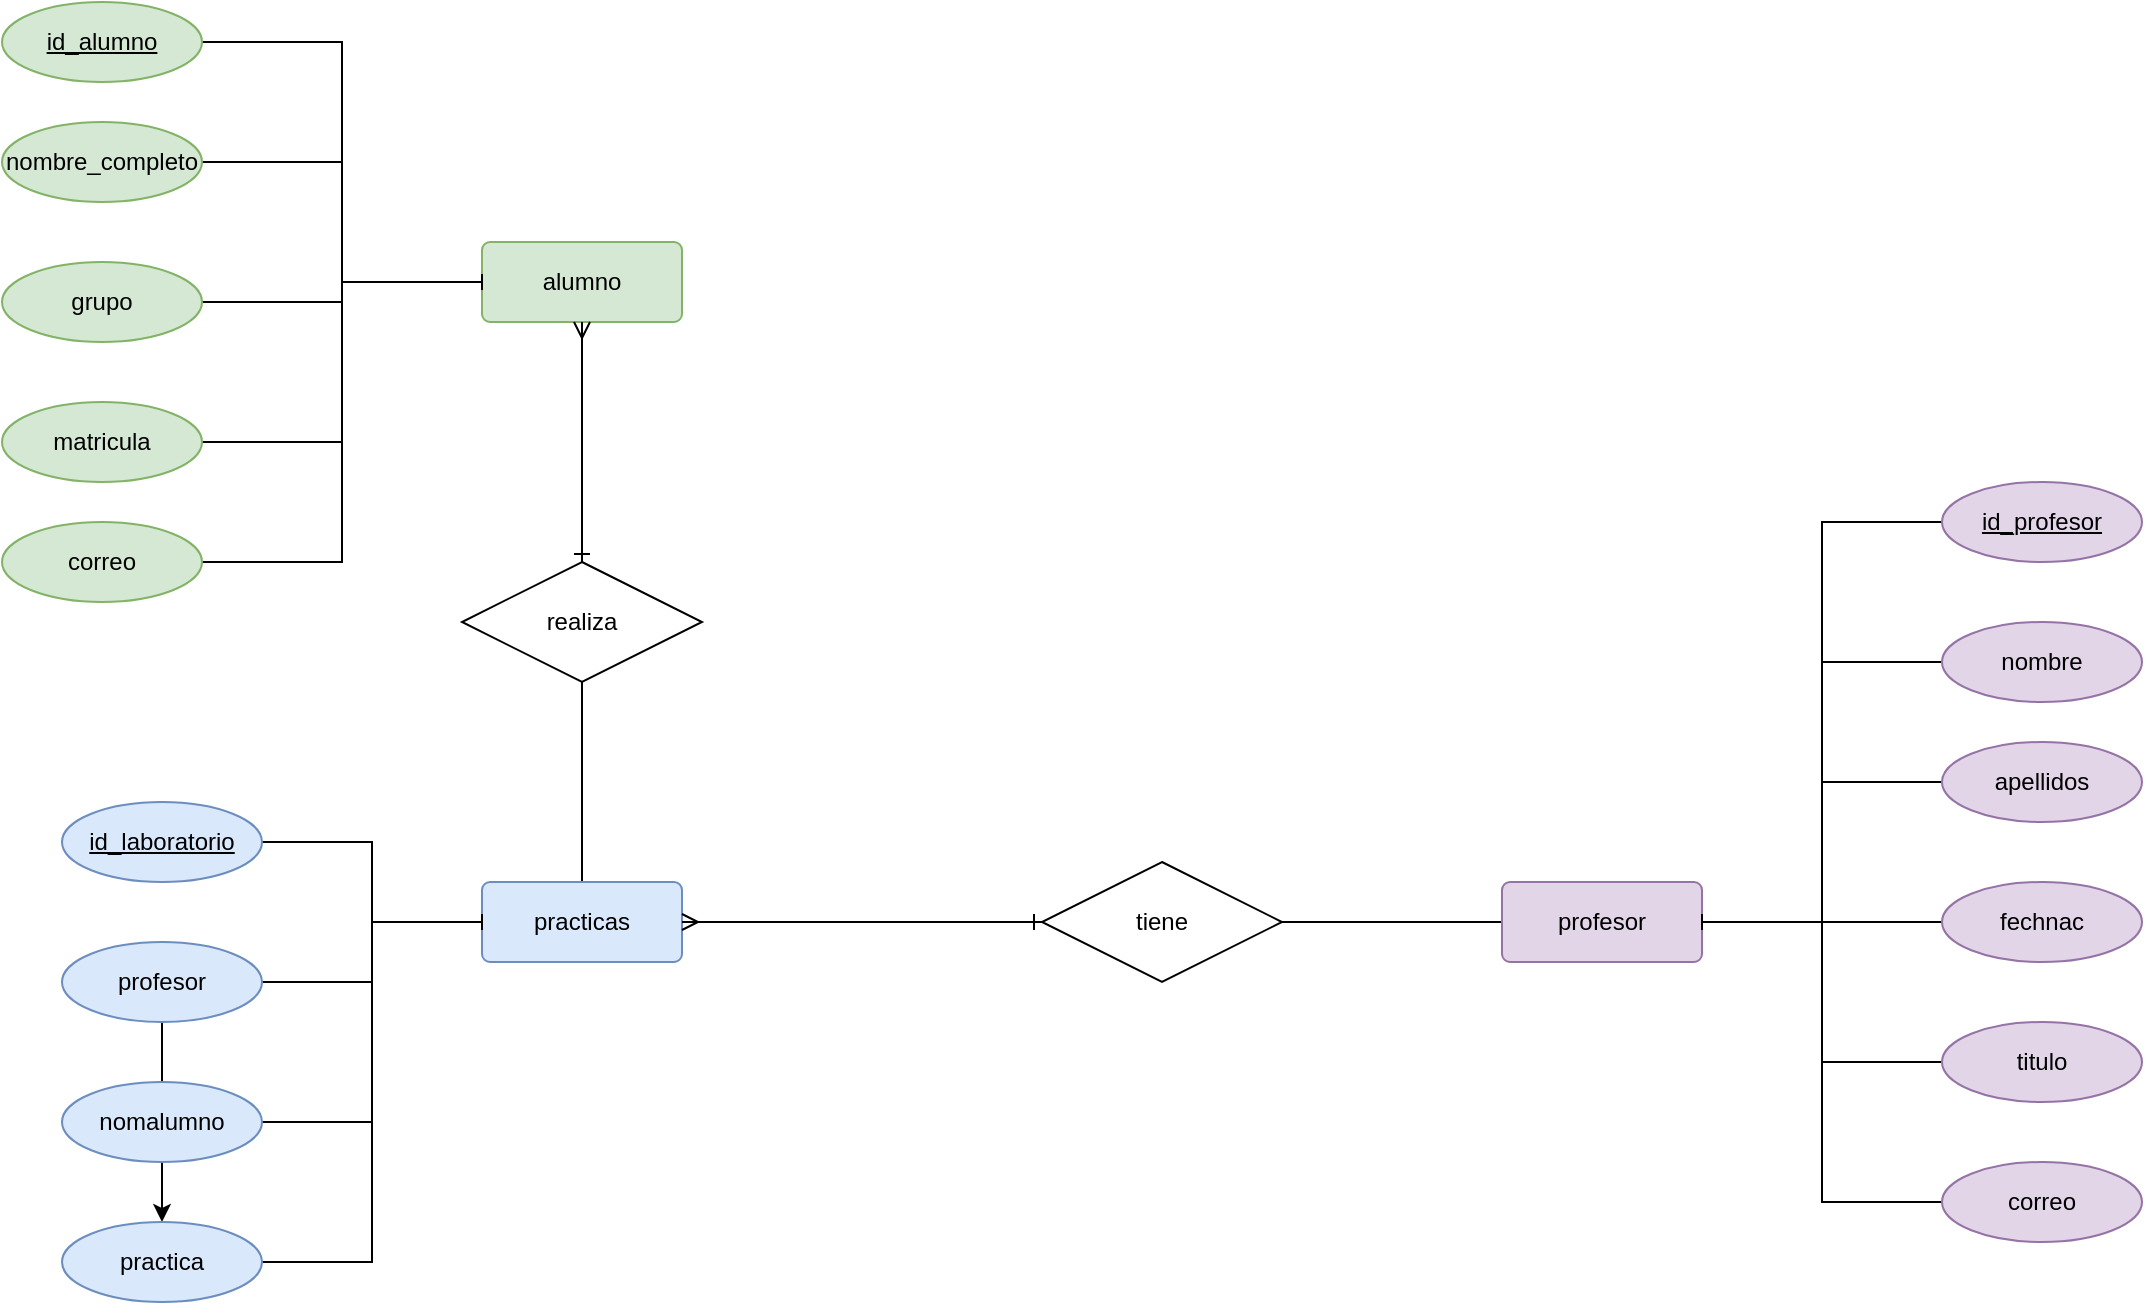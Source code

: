 <mxfile version="24.0.2" type="github" pages="5">
  <diagram id="R2lEEEUBdFMjLlhIrx00" name="m er escuela ">
    <mxGraphModel dx="880" dy="426" grid="1" gridSize="10" guides="1" tooltips="1" connect="1" arrows="1" fold="1" page="1" pageScale="1" pageWidth="850" pageHeight="1100" math="0" shadow="0" extFonts="Permanent Marker^https://fonts.googleapis.com/css?family=Permanent+Marker">
      <root>
        <mxCell id="0" />
        <mxCell id="1" parent="0" />
        <mxCell id="QGqmHzYcdSEPTjJ64K0t-23" style="edgeStyle=orthogonalEdgeStyle;rounded=0;orthogonalLoop=1;jettySize=auto;html=1;exitX=0.5;exitY=1;exitDx=0;exitDy=0;entryX=0.5;entryY=0;entryDx=0;entryDy=0;endArrow=ERone;endFill=0;" edge="1" parent="1" source="QGqmHzYcdSEPTjJ64K0t-1" target="QGqmHzYcdSEPTjJ64K0t-13">
          <mxGeometry relative="1" as="geometry" />
        </mxCell>
        <mxCell id="QGqmHzYcdSEPTjJ64K0t-1" value="alumno" style="rounded=1;arcSize=10;whiteSpace=wrap;html=1;align=center;fillColor=#d5e8d4;strokeColor=#82b366;" vertex="1" parent="1">
          <mxGeometry x="270" y="240" width="100" height="40" as="geometry" />
        </mxCell>
        <mxCell id="QGqmHzYcdSEPTjJ64K0t-16" style="edgeStyle=orthogonalEdgeStyle;rounded=0;orthogonalLoop=1;jettySize=auto;html=1;exitX=1;exitY=0.5;exitDx=0;exitDy=0;entryX=0;entryY=0.5;entryDx=0;entryDy=0;endArrow=baseDash;endFill=0;" edge="1" parent="1" source="QGqmHzYcdSEPTjJ64K0t-2" target="QGqmHzYcdSEPTjJ64K0t-1">
          <mxGeometry relative="1" as="geometry" />
        </mxCell>
        <mxCell id="QGqmHzYcdSEPTjJ64K0t-2" value="id_alumno" style="ellipse;whiteSpace=wrap;html=1;align=center;fontStyle=4;fillColor=#d5e8d4;strokeColor=#82b366;" vertex="1" parent="1">
          <mxGeometry x="30" y="120" width="100" height="40" as="geometry" />
        </mxCell>
        <mxCell id="QGqmHzYcdSEPTjJ64K0t-20" style="edgeStyle=orthogonalEdgeStyle;rounded=0;orthogonalLoop=1;jettySize=auto;html=1;exitX=1;exitY=0.5;exitDx=0;exitDy=0;entryX=0;entryY=0.5;entryDx=0;entryDy=0;endArrow=baseDash;endFill=0;" edge="1" parent="1" source="QGqmHzYcdSEPTjJ64K0t-3" target="QGqmHzYcdSEPTjJ64K0t-1">
          <mxGeometry relative="1" as="geometry" />
        </mxCell>
        <mxCell id="QGqmHzYcdSEPTjJ64K0t-3" value="correo" style="ellipse;whiteSpace=wrap;html=1;align=center;fillColor=#d5e8d4;strokeColor=#82b366;" vertex="1" parent="1">
          <mxGeometry x="30" y="380" width="100" height="40" as="geometry" />
        </mxCell>
        <mxCell id="QGqmHzYcdSEPTjJ64K0t-17" style="edgeStyle=orthogonalEdgeStyle;rounded=0;orthogonalLoop=1;jettySize=auto;html=1;exitX=1;exitY=0.5;exitDx=0;exitDy=0;entryX=0;entryY=0.5;entryDx=0;entryDy=0;endArrow=baseDash;endFill=0;" edge="1" parent="1" source="QGqmHzYcdSEPTjJ64K0t-4" target="QGqmHzYcdSEPTjJ64K0t-1">
          <mxGeometry relative="1" as="geometry" />
        </mxCell>
        <mxCell id="QGqmHzYcdSEPTjJ64K0t-4" value="nombre_completo" style="ellipse;whiteSpace=wrap;html=1;align=center;fillColor=#d5e8d4;strokeColor=#82b366;" vertex="1" parent="1">
          <mxGeometry x="30" y="180" width="100" height="40" as="geometry" />
        </mxCell>
        <mxCell id="QGqmHzYcdSEPTjJ64K0t-18" style="edgeStyle=orthogonalEdgeStyle;rounded=0;orthogonalLoop=1;jettySize=auto;html=1;exitX=1;exitY=0.5;exitDx=0;exitDy=0;entryX=0;entryY=0.5;entryDx=0;entryDy=0;endArrow=baseDash;endFill=0;" edge="1" parent="1" source="QGqmHzYcdSEPTjJ64K0t-5" target="QGqmHzYcdSEPTjJ64K0t-1">
          <mxGeometry relative="1" as="geometry" />
        </mxCell>
        <mxCell id="QGqmHzYcdSEPTjJ64K0t-5" value="grupo" style="ellipse;whiteSpace=wrap;html=1;align=center;fillColor=#d5e8d4;strokeColor=#82b366;" vertex="1" parent="1">
          <mxGeometry x="30" y="250" width="100" height="40" as="geometry" />
        </mxCell>
        <mxCell id="QGqmHzYcdSEPTjJ64K0t-19" style="edgeStyle=orthogonalEdgeStyle;rounded=0;orthogonalLoop=1;jettySize=auto;html=1;exitX=1;exitY=0.5;exitDx=0;exitDy=0;entryX=0;entryY=0.5;entryDx=0;entryDy=0;endArrow=baseDash;endFill=0;" edge="1" parent="1" source="QGqmHzYcdSEPTjJ64K0t-6" target="QGqmHzYcdSEPTjJ64K0t-1">
          <mxGeometry relative="1" as="geometry" />
        </mxCell>
        <mxCell id="QGqmHzYcdSEPTjJ64K0t-6" value="matricula" style="ellipse;whiteSpace=wrap;html=1;align=center;fillColor=#d5e8d4;strokeColor=#82b366;" vertex="1" parent="1">
          <mxGeometry x="30" y="320" width="100" height="40" as="geometry" />
        </mxCell>
        <mxCell id="QGqmHzYcdSEPTjJ64K0t-22" style="edgeStyle=orthogonalEdgeStyle;rounded=0;orthogonalLoop=1;jettySize=auto;html=1;exitX=0.5;exitY=0;exitDx=0;exitDy=0;entryX=0.5;entryY=1;entryDx=0;entryDy=0;endArrow=ERmany;endFill=0;" edge="1" parent="1" source="QGqmHzYcdSEPTjJ64K0t-13" target="QGqmHzYcdSEPTjJ64K0t-1">
          <mxGeometry relative="1" as="geometry" />
        </mxCell>
        <mxCell id="QGqmHzYcdSEPTjJ64K0t-26" style="edgeStyle=orthogonalEdgeStyle;rounded=0;orthogonalLoop=1;jettySize=auto;html=1;exitX=0.5;exitY=1;exitDx=0;exitDy=0;entryX=0.5;entryY=0;entryDx=0;entryDy=0;endArrow=baseDash;endFill=0;" edge="1" parent="1" source="QGqmHzYcdSEPTjJ64K0t-13" target="QGqmHzYcdSEPTjJ64K0t-25">
          <mxGeometry relative="1" as="geometry" />
        </mxCell>
        <mxCell id="QGqmHzYcdSEPTjJ64K0t-13" value="realiza" style="shape=rhombus;perimeter=rhombusPerimeter;whiteSpace=wrap;html=1;align=center;" vertex="1" parent="1">
          <mxGeometry x="260" y="400" width="120" height="60" as="geometry" />
        </mxCell>
        <mxCell id="QGqmHzYcdSEPTjJ64K0t-40" style="edgeStyle=orthogonalEdgeStyle;rounded=0;orthogonalLoop=1;jettySize=auto;html=1;exitX=1;exitY=0.5;exitDx=0;exitDy=0;entryX=0;entryY=0.5;entryDx=0;entryDy=0;endArrow=ERone;endFill=0;" edge="1" parent="1" source="QGqmHzYcdSEPTjJ64K0t-25" target="QGqmHzYcdSEPTjJ64K0t-36">
          <mxGeometry relative="1" as="geometry" />
        </mxCell>
        <mxCell id="QGqmHzYcdSEPTjJ64K0t-25" value="practicas" style="rounded=1;arcSize=10;whiteSpace=wrap;html=1;align=center;fillColor=#dae8fc;strokeColor=#6c8ebf;" vertex="1" parent="1">
          <mxGeometry x="270" y="560" width="100" height="40" as="geometry" />
        </mxCell>
        <mxCell id="QGqmHzYcdSEPTjJ64K0t-32" style="edgeStyle=orthogonalEdgeStyle;rounded=0;orthogonalLoop=1;jettySize=auto;html=1;exitX=1;exitY=0.5;exitDx=0;exitDy=0;entryX=0;entryY=0.5;entryDx=0;entryDy=0;endArrow=baseDash;endFill=0;" edge="1" parent="1" source="QGqmHzYcdSEPTjJ64K0t-27" target="QGqmHzYcdSEPTjJ64K0t-25">
          <mxGeometry relative="1" as="geometry" />
        </mxCell>
        <mxCell id="QGqmHzYcdSEPTjJ64K0t-27" value="id_laboratorio" style="ellipse;whiteSpace=wrap;html=1;align=center;fontStyle=4;fillColor=#dae8fc;strokeColor=#6c8ebf;" vertex="1" parent="1">
          <mxGeometry x="60" y="520" width="100" height="40" as="geometry" />
        </mxCell>
        <mxCell id="QGqmHzYcdSEPTjJ64K0t-33" style="edgeStyle=orthogonalEdgeStyle;rounded=0;orthogonalLoop=1;jettySize=auto;html=1;exitX=1;exitY=0.5;exitDx=0;exitDy=0;entryX=0;entryY=0.5;entryDx=0;entryDy=0;endArrow=baseDash;endFill=0;" edge="1" parent="1" source="QGqmHzYcdSEPTjJ64K0t-28" target="QGqmHzYcdSEPTjJ64K0t-25">
          <mxGeometry relative="1" as="geometry" />
        </mxCell>
        <mxCell id="jQDCcYUZastG5gLN5tcl-1" value="" style="edgeStyle=orthogonalEdgeStyle;rounded=0;orthogonalLoop=1;jettySize=auto;html=1;" edge="1" parent="1" source="QGqmHzYcdSEPTjJ64K0t-28" target="QGqmHzYcdSEPTjJ64K0t-31">
          <mxGeometry relative="1" as="geometry" />
        </mxCell>
        <mxCell id="QGqmHzYcdSEPTjJ64K0t-28" value="profesor" style="ellipse;whiteSpace=wrap;html=1;align=center;fillColor=#dae8fc;strokeColor=#6c8ebf;" vertex="1" parent="1">
          <mxGeometry x="60" y="590" width="100" height="40" as="geometry" />
        </mxCell>
        <mxCell id="QGqmHzYcdSEPTjJ64K0t-34" style="edgeStyle=orthogonalEdgeStyle;rounded=0;orthogonalLoop=1;jettySize=auto;html=1;exitX=1;exitY=0.5;exitDx=0;exitDy=0;entryX=0;entryY=0.5;entryDx=0;entryDy=0;endArrow=baseDash;endFill=0;" edge="1" parent="1" source="QGqmHzYcdSEPTjJ64K0t-29" target="QGqmHzYcdSEPTjJ64K0t-25">
          <mxGeometry relative="1" as="geometry" />
        </mxCell>
        <mxCell id="QGqmHzYcdSEPTjJ64K0t-29" value="nomalumno" style="ellipse;whiteSpace=wrap;html=1;align=center;fillColor=#dae8fc;strokeColor=#6c8ebf;" vertex="1" parent="1">
          <mxGeometry x="60" y="660" width="100" height="40" as="geometry" />
        </mxCell>
        <mxCell id="QGqmHzYcdSEPTjJ64K0t-35" style="edgeStyle=orthogonalEdgeStyle;rounded=0;orthogonalLoop=1;jettySize=auto;html=1;exitX=1;exitY=0.5;exitDx=0;exitDy=0;entryX=0;entryY=0.5;entryDx=0;entryDy=0;endArrow=baseDash;endFill=0;" edge="1" parent="1" source="QGqmHzYcdSEPTjJ64K0t-31" target="QGqmHzYcdSEPTjJ64K0t-25">
          <mxGeometry relative="1" as="geometry" />
        </mxCell>
        <mxCell id="QGqmHzYcdSEPTjJ64K0t-31" value="practica" style="ellipse;whiteSpace=wrap;html=1;align=center;fillColor=#dae8fc;strokeColor=#6c8ebf;" vertex="1" parent="1">
          <mxGeometry x="60" y="730" width="100" height="40" as="geometry" />
        </mxCell>
        <mxCell id="QGqmHzYcdSEPTjJ64K0t-39" style="edgeStyle=orthogonalEdgeStyle;rounded=0;orthogonalLoop=1;jettySize=auto;html=1;exitX=0;exitY=0.5;exitDx=0;exitDy=0;entryX=1;entryY=0.5;entryDx=0;entryDy=0;endArrow=ERmany;endFill=0;" edge="1" parent="1" source="QGqmHzYcdSEPTjJ64K0t-36" target="QGqmHzYcdSEPTjJ64K0t-25">
          <mxGeometry relative="1" as="geometry" />
        </mxCell>
        <mxCell id="QGqmHzYcdSEPTjJ64K0t-42" style="edgeStyle=orthogonalEdgeStyle;rounded=0;orthogonalLoop=1;jettySize=auto;html=1;exitX=1;exitY=0.5;exitDx=0;exitDy=0;entryX=0;entryY=0.5;entryDx=0;entryDy=0;endArrow=baseDash;endFill=0;" edge="1" parent="1" source="QGqmHzYcdSEPTjJ64K0t-36" target="QGqmHzYcdSEPTjJ64K0t-41">
          <mxGeometry relative="1" as="geometry" />
        </mxCell>
        <mxCell id="QGqmHzYcdSEPTjJ64K0t-36" value="tiene" style="shape=rhombus;perimeter=rhombusPerimeter;whiteSpace=wrap;html=1;align=center;" vertex="1" parent="1">
          <mxGeometry x="550" y="550" width="120" height="60" as="geometry" />
        </mxCell>
        <mxCell id="QGqmHzYcdSEPTjJ64K0t-41" value="profesor" style="rounded=1;arcSize=10;whiteSpace=wrap;html=1;align=center;fillColor=#e1d5e7;strokeColor=#9673a6;" vertex="1" parent="1">
          <mxGeometry x="780" y="560" width="100" height="40" as="geometry" />
        </mxCell>
        <mxCell id="QGqmHzYcdSEPTjJ64K0t-50" style="edgeStyle=orthogonalEdgeStyle;rounded=0;orthogonalLoop=1;jettySize=auto;html=1;exitX=0;exitY=0.5;exitDx=0;exitDy=0;entryX=1;entryY=0.5;entryDx=0;entryDy=0;endArrow=baseDash;endFill=0;" edge="1" parent="1" source="QGqmHzYcdSEPTjJ64K0t-43" target="QGqmHzYcdSEPTjJ64K0t-41">
          <mxGeometry relative="1" as="geometry" />
        </mxCell>
        <mxCell id="QGqmHzYcdSEPTjJ64K0t-43" value="id_profesor" style="ellipse;whiteSpace=wrap;html=1;align=center;fontStyle=4;fillColor=#e1d5e7;strokeColor=#9673a6;" vertex="1" parent="1">
          <mxGeometry x="1000" y="360" width="100" height="40" as="geometry" />
        </mxCell>
        <mxCell id="QGqmHzYcdSEPTjJ64K0t-51" style="edgeStyle=orthogonalEdgeStyle;rounded=0;orthogonalLoop=1;jettySize=auto;html=1;exitX=0;exitY=0.5;exitDx=0;exitDy=0;entryX=1;entryY=0.5;entryDx=0;entryDy=0;endArrow=baseDash;endFill=0;" edge="1" parent="1" source="QGqmHzYcdSEPTjJ64K0t-44" target="QGqmHzYcdSEPTjJ64K0t-41">
          <mxGeometry relative="1" as="geometry" />
        </mxCell>
        <mxCell id="QGqmHzYcdSEPTjJ64K0t-44" value="nombre" style="ellipse;whiteSpace=wrap;html=1;align=center;fillColor=#e1d5e7;strokeColor=#9673a6;" vertex="1" parent="1">
          <mxGeometry x="1000" y="430" width="100" height="40" as="geometry" />
        </mxCell>
        <mxCell id="QGqmHzYcdSEPTjJ64K0t-52" style="edgeStyle=orthogonalEdgeStyle;rounded=0;orthogonalLoop=1;jettySize=auto;html=1;exitX=0;exitY=0.5;exitDx=0;exitDy=0;entryX=1;entryY=0.5;entryDx=0;entryDy=0;endArrow=baseDash;endFill=0;" edge="1" parent="1" source="QGqmHzYcdSEPTjJ64K0t-46" target="QGqmHzYcdSEPTjJ64K0t-41">
          <mxGeometry relative="1" as="geometry" />
        </mxCell>
        <mxCell id="QGqmHzYcdSEPTjJ64K0t-46" value="apellidos" style="ellipse;whiteSpace=wrap;html=1;align=center;fillColor=#e1d5e7;strokeColor=#9673a6;" vertex="1" parent="1">
          <mxGeometry x="1000" y="490" width="100" height="40" as="geometry" />
        </mxCell>
        <mxCell id="QGqmHzYcdSEPTjJ64K0t-55" style="edgeStyle=orthogonalEdgeStyle;rounded=0;orthogonalLoop=1;jettySize=auto;html=1;exitX=0;exitY=0.5;exitDx=0;exitDy=0;entryX=1;entryY=0.5;entryDx=0;entryDy=0;endArrow=baseDash;endFill=0;" edge="1" parent="1" source="QGqmHzYcdSEPTjJ64K0t-47" target="QGqmHzYcdSEPTjJ64K0t-41">
          <mxGeometry relative="1" as="geometry" />
        </mxCell>
        <mxCell id="QGqmHzYcdSEPTjJ64K0t-47" value="correo" style="ellipse;whiteSpace=wrap;html=1;align=center;fillColor=#e1d5e7;strokeColor=#9673a6;" vertex="1" parent="1">
          <mxGeometry x="1000" y="700" width="100" height="40" as="geometry" />
        </mxCell>
        <mxCell id="QGqmHzYcdSEPTjJ64K0t-53" style="edgeStyle=orthogonalEdgeStyle;rounded=0;orthogonalLoop=1;jettySize=auto;html=1;exitX=0;exitY=0.5;exitDx=0;exitDy=0;entryX=1;entryY=0.5;entryDx=0;entryDy=0;endArrow=baseDash;endFill=0;" edge="1" parent="1" source="QGqmHzYcdSEPTjJ64K0t-48" target="QGqmHzYcdSEPTjJ64K0t-41">
          <mxGeometry relative="1" as="geometry" />
        </mxCell>
        <mxCell id="QGqmHzYcdSEPTjJ64K0t-48" value="fechnac" style="ellipse;whiteSpace=wrap;html=1;align=center;fillColor=#e1d5e7;strokeColor=#9673a6;" vertex="1" parent="1">
          <mxGeometry x="1000" y="560" width="100" height="40" as="geometry" />
        </mxCell>
        <mxCell id="QGqmHzYcdSEPTjJ64K0t-54" style="edgeStyle=orthogonalEdgeStyle;rounded=0;orthogonalLoop=1;jettySize=auto;html=1;exitX=0;exitY=0.5;exitDx=0;exitDy=0;entryX=1;entryY=0.5;entryDx=0;entryDy=0;endArrow=baseDash;endFill=0;" edge="1" parent="1" source="QGqmHzYcdSEPTjJ64K0t-49" target="QGqmHzYcdSEPTjJ64K0t-41">
          <mxGeometry relative="1" as="geometry" />
        </mxCell>
        <mxCell id="QGqmHzYcdSEPTjJ64K0t-49" value="titulo" style="ellipse;whiteSpace=wrap;html=1;align=center;fillColor=#e1d5e7;strokeColor=#9673a6;" vertex="1" parent="1">
          <mxGeometry x="1000" y="630" width="100" height="40" as="geometry" />
        </mxCell>
      </root>
    </mxGraphModel>
  </diagram>
  <diagram id="NB-nWY8OK2npp3aN44Ez" name="m er tienda comercial">
    <mxGraphModel dx="880" dy="426" grid="1" gridSize="10" guides="1" tooltips="1" connect="1" arrows="1" fold="1" page="1" pageScale="1" pageWidth="827" pageHeight="1169" math="0" shadow="0">
      <root>
        <mxCell id="0" />
        <mxCell id="1" parent="0" />
        <mxCell id="fkgIZpiEhv-J8zdVLxft-15" style="edgeStyle=orthogonalEdgeStyle;rounded=0;orthogonalLoop=1;jettySize=auto;html=1;exitX=1;exitY=0.5;exitDx=0;exitDy=0;endArrow=ERone;endFill=0;" edge="1" parent="1" source="fkgIZpiEhv-J8zdVLxft-1">
          <mxGeometry relative="1" as="geometry">
            <mxPoint x="540" y="220" as="targetPoint" />
          </mxGeometry>
        </mxCell>
        <mxCell id="fkgIZpiEhv-J8zdVLxft-1" value="vendedor" style="rounded=1;arcSize=10;whiteSpace=wrap;html=1;align=center;fillColor=#f8cecc;strokeColor=#b85450;" vertex="1" parent="1">
          <mxGeometry x="314" y="200" width="100" height="40" as="geometry" />
        </mxCell>
        <mxCell id="fkgIZpiEhv-J8zdVLxft-7" style="edgeStyle=orthogonalEdgeStyle;rounded=0;orthogonalLoop=1;jettySize=auto;html=1;exitX=1;exitY=0.5;exitDx=0;exitDy=0;entryX=0;entryY=0.5;entryDx=0;entryDy=0;endArrow=baseDash;endFill=0;" edge="1" parent="1" source="fkgIZpiEhv-J8zdVLxft-2" target="fkgIZpiEhv-J8zdVLxft-1">
          <mxGeometry relative="1" as="geometry" />
        </mxCell>
        <mxCell id="fkgIZpiEhv-J8zdVLxft-2" value="id_vendedor" style="ellipse;whiteSpace=wrap;html=1;align=center;fontStyle=4;fillColor=#f8cecc;strokeColor=#b85450;" vertex="1" parent="1">
          <mxGeometry x="100" y="90" width="100" height="40" as="geometry" />
        </mxCell>
        <mxCell id="fkgIZpiEhv-J8zdVLxft-8" style="edgeStyle=orthogonalEdgeStyle;rounded=0;orthogonalLoop=1;jettySize=auto;html=1;exitX=1;exitY=0.5;exitDx=0;exitDy=0;entryX=0;entryY=0.5;entryDx=0;entryDy=0;endArrow=baseDash;endFill=0;" edge="1" parent="1" source="fkgIZpiEhv-J8zdVLxft-3" target="fkgIZpiEhv-J8zdVLxft-1">
          <mxGeometry relative="1" as="geometry" />
        </mxCell>
        <mxCell id="fkgIZpiEhv-J8zdVLxft-3" value="nombre" style="ellipse;whiteSpace=wrap;html=1;align=center;fillColor=#f8cecc;strokeColor=#b85450;" vertex="1" parent="1">
          <mxGeometry x="100" y="170" width="100" height="40" as="geometry" />
        </mxCell>
        <mxCell id="fkgIZpiEhv-J8zdVLxft-9" style="edgeStyle=orthogonalEdgeStyle;rounded=0;orthogonalLoop=1;jettySize=auto;html=1;exitX=1;exitY=0.5;exitDx=0;exitDy=0;entryX=0;entryY=0.5;entryDx=0;entryDy=0;endArrow=baseDash;endFill=0;" edge="1" parent="1" source="fkgIZpiEhv-J8zdVLxft-4" target="fkgIZpiEhv-J8zdVLxft-1">
          <mxGeometry relative="1" as="geometry" />
        </mxCell>
        <mxCell id="fkgIZpiEhv-J8zdVLxft-4" value="direccion" style="ellipse;whiteSpace=wrap;html=1;align=center;fillColor=#f8cecc;strokeColor=#b85450;" vertex="1" parent="1">
          <mxGeometry x="100" y="230" width="100" height="40" as="geometry" />
        </mxCell>
        <mxCell id="fkgIZpiEhv-J8zdVLxft-10" style="edgeStyle=orthogonalEdgeStyle;rounded=0;orthogonalLoop=1;jettySize=auto;html=1;exitX=1;exitY=0.5;exitDx=0;exitDy=0;entryX=0;entryY=0.5;entryDx=0;entryDy=0;endArrow=baseDash;endFill=0;" edge="1" parent="1" source="fkgIZpiEhv-J8zdVLxft-5" target="fkgIZpiEhv-J8zdVLxft-1">
          <mxGeometry relative="1" as="geometry" />
        </mxCell>
        <mxCell id="fkgIZpiEhv-J8zdVLxft-5" value="telefono" style="ellipse;whiteSpace=wrap;html=1;align=center;fillColor=#f8cecc;strokeColor=#b85450;" vertex="1" parent="1">
          <mxGeometry x="100" y="300" width="100" height="40" as="geometry" />
        </mxCell>
        <mxCell id="fkgIZpiEhv-J8zdVLxft-11" style="edgeStyle=orthogonalEdgeStyle;rounded=0;orthogonalLoop=1;jettySize=auto;html=1;exitX=1;exitY=0.5;exitDx=0;exitDy=0;entryX=0;entryY=0.5;entryDx=0;entryDy=0;endArrow=baseDash;endFill=0;" edge="1" parent="1" source="fkgIZpiEhv-J8zdVLxft-6" target="fkgIZpiEhv-J8zdVLxft-1">
          <mxGeometry relative="1" as="geometry" />
        </mxCell>
        <mxCell id="fkgIZpiEhv-J8zdVLxft-6" value="email" style="ellipse;whiteSpace=wrap;html=1;align=center;fillColor=#f8cecc;strokeColor=#b85450;" vertex="1" parent="1">
          <mxGeometry x="100" y="370" width="100" height="40" as="geometry" />
        </mxCell>
        <mxCell id="fkgIZpiEhv-J8zdVLxft-14" style="edgeStyle=orthogonalEdgeStyle;rounded=0;orthogonalLoop=1;jettySize=auto;html=1;exitX=0;exitY=0.5;exitDx=0;exitDy=0;entryX=1;entryY=0.5;entryDx=0;entryDy=0;endArrow=ERmany;endFill=0;" edge="1" parent="1" source="fkgIZpiEhv-J8zdVLxft-12" target="fkgIZpiEhv-J8zdVLxft-1">
          <mxGeometry relative="1" as="geometry" />
        </mxCell>
        <mxCell id="fkgIZpiEhv-J8zdVLxft-18" style="edgeStyle=orthogonalEdgeStyle;rounded=0;orthogonalLoop=1;jettySize=auto;html=1;exitX=1;exitY=0.5;exitDx=0;exitDy=0;entryX=0;entryY=0.5;entryDx=0;entryDy=0;endArrow=baseDash;endFill=0;" edge="1" parent="1" source="fkgIZpiEhv-J8zdVLxft-12" target="fkgIZpiEhv-J8zdVLxft-17">
          <mxGeometry relative="1" as="geometry" />
        </mxCell>
        <mxCell id="fkgIZpiEhv-J8zdVLxft-12" value="necesita" style="shape=rhombus;perimeter=rhombusPerimeter;whiteSpace=wrap;html=1;align=center;" vertex="1" parent="1">
          <mxGeometry x="540" y="190" width="120" height="60" as="geometry" />
        </mxCell>
        <mxCell id="fkgIZpiEhv-J8zdVLxft-17" value="ventas" style="shape=ext;margin=3;double=1;whiteSpace=wrap;html=1;align=center;fillColor=#ffe6cc;strokeColor=#d79b00;" vertex="1" parent="1">
          <mxGeometry x="800" y="200" width="100" height="40" as="geometry" />
        </mxCell>
        <mxCell id="fkgIZpiEhv-J8zdVLxft-24" style="edgeStyle=orthogonalEdgeStyle;rounded=0;orthogonalLoop=1;jettySize=auto;html=1;exitX=0;exitY=0.5;exitDx=0;exitDy=0;entryX=1;entryY=0.5;entryDx=0;entryDy=0;endArrow=baseDash;endFill=0;" edge="1" parent="1" source="fkgIZpiEhv-J8zdVLxft-19" target="fkgIZpiEhv-J8zdVLxft-17">
          <mxGeometry relative="1" as="geometry" />
        </mxCell>
        <mxCell id="fkgIZpiEhv-J8zdVLxft-19" value="id_ventas" style="ellipse;whiteSpace=wrap;html=1;align=center;fontStyle=4;fillColor=#ffe6cc;strokeColor=#d79b00;" vertex="1" parent="1">
          <mxGeometry x="982" y="80" width="100" height="40" as="geometry" />
        </mxCell>
        <mxCell id="fkgIZpiEhv-J8zdVLxft-25" style="edgeStyle=orthogonalEdgeStyle;rounded=0;orthogonalLoop=1;jettySize=auto;html=1;exitX=0;exitY=0.5;exitDx=0;exitDy=0;entryX=1;entryY=0.5;entryDx=0;entryDy=0;endArrow=baseDash;endFill=0;" edge="1" parent="1" source="fkgIZpiEhv-J8zdVLxft-20" target="fkgIZpiEhv-J8zdVLxft-17">
          <mxGeometry relative="1" as="geometry" />
        </mxCell>
        <mxCell id="fkgIZpiEhv-J8zdVLxft-20" value="cliente" style="ellipse;whiteSpace=wrap;html=1;align=center;fillColor=#ffe6cc;strokeColor=#d79b00;" vertex="1" parent="1">
          <mxGeometry x="980" y="150" width="100" height="40" as="geometry" />
        </mxCell>
        <mxCell id="fkgIZpiEhv-J8zdVLxft-28" style="edgeStyle=orthogonalEdgeStyle;rounded=0;orthogonalLoop=1;jettySize=auto;html=1;exitX=0;exitY=0.5;exitDx=0;exitDy=0;endArrow=baseDash;endFill=0;" edge="1" parent="1" source="fkgIZpiEhv-J8zdVLxft-21">
          <mxGeometry relative="1" as="geometry">
            <mxPoint x="900" y="220" as="targetPoint" />
            <Array as="points">
              <mxPoint x="940" y="240" />
              <mxPoint x="940" y="221" />
            </Array>
          </mxGeometry>
        </mxCell>
        <mxCell id="fkgIZpiEhv-J8zdVLxft-21" value="producto" style="ellipse;whiteSpace=wrap;html=1;align=center;fillColor=#ffe6cc;strokeColor=#d79b00;" vertex="1" parent="1">
          <mxGeometry x="990" y="220" width="100" height="40" as="geometry" />
        </mxCell>
        <mxCell id="fkgIZpiEhv-J8zdVLxft-29" style="edgeStyle=orthogonalEdgeStyle;rounded=0;orthogonalLoop=1;jettySize=auto;html=1;exitX=0;exitY=0.5;exitDx=0;exitDy=0;entryX=1;entryY=0.5;entryDx=0;entryDy=0;endArrow=baseDash;endFill=0;" edge="1" parent="1" source="fkgIZpiEhv-J8zdVLxft-22" target="fkgIZpiEhv-J8zdVLxft-17">
          <mxGeometry relative="1" as="geometry">
            <Array as="points">
              <mxPoint x="940" y="310" />
              <mxPoint x="940" y="220" />
            </Array>
          </mxGeometry>
        </mxCell>
        <mxCell id="fkgIZpiEhv-J8zdVLxft-22" value="vendedor" style="ellipse;whiteSpace=wrap;html=1;align=center;fillColor=#ffe6cc;strokeColor=#d79b00;" vertex="1" parent="1">
          <mxGeometry x="990" y="290" width="100" height="40" as="geometry" />
        </mxCell>
        <mxCell id="fkgIZpiEhv-J8zdVLxft-30" style="edgeStyle=orthogonalEdgeStyle;rounded=0;orthogonalLoop=1;jettySize=auto;html=1;exitX=0;exitY=0.5;exitDx=0;exitDy=0;entryX=1;entryY=0.5;entryDx=0;entryDy=0;endArrow=baseDash;endFill=0;" edge="1" parent="1" source="fkgIZpiEhv-J8zdVLxft-23" target="fkgIZpiEhv-J8zdVLxft-17">
          <mxGeometry relative="1" as="geometry">
            <Array as="points">
              <mxPoint x="940" y="380" />
              <mxPoint x="940" y="220" />
            </Array>
          </mxGeometry>
        </mxCell>
        <mxCell id="fkgIZpiEhv-J8zdVLxft-23" value="folio" style="ellipse;whiteSpace=wrap;html=1;align=center;fillColor=#ffe6cc;strokeColor=#d79b00;" vertex="1" parent="1">
          <mxGeometry x="990" y="360" width="100" height="40" as="geometry" />
        </mxCell>
        <mxCell id="fkgIZpiEhv-J8zdVLxft-32" style="edgeStyle=orthogonalEdgeStyle;rounded=0;orthogonalLoop=1;jettySize=auto;html=1;exitX=0.5;exitY=0;exitDx=0;exitDy=0;entryX=0.5;entryY=1;entryDx=0;entryDy=0;endArrow=baseDash;endFill=0;" edge="1" parent="1" source="fkgIZpiEhv-J8zdVLxft-31" target="fkgIZpiEhv-J8zdVLxft-17">
          <mxGeometry relative="1" as="geometry" />
        </mxCell>
        <mxCell id="fkgIZpiEhv-J8zdVLxft-34" style="edgeStyle=orthogonalEdgeStyle;rounded=0;orthogonalLoop=1;jettySize=auto;html=1;exitX=0.5;exitY=1;exitDx=0;exitDy=0;entryX=0.5;entryY=0;entryDx=0;entryDy=0;endArrow=baseDash;endFill=0;" edge="1" parent="1" source="fkgIZpiEhv-J8zdVLxft-31" target="fkgIZpiEhv-J8zdVLxft-33">
          <mxGeometry relative="1" as="geometry" />
        </mxCell>
        <mxCell id="fkgIZpiEhv-J8zdVLxft-31" value="necesita" style="shape=rhombus;perimeter=rhombusPerimeter;whiteSpace=wrap;html=1;align=center;" vertex="1" parent="1">
          <mxGeometry x="790" y="490" width="120" height="60" as="geometry" />
        </mxCell>
        <mxCell id="fkgIZpiEhv-J8zdVLxft-33" value="cliente" style="rounded=1;arcSize=10;whiteSpace=wrap;html=1;align=center;fillColor=#1ba1e2;fontColor=#ffffff;strokeColor=#006EAF;" vertex="1" parent="1">
          <mxGeometry x="800" y="660" width="100" height="40" as="geometry" />
        </mxCell>
        <mxCell id="fkgIZpiEhv-J8zdVLxft-40" style="edgeStyle=orthogonalEdgeStyle;rounded=0;orthogonalLoop=1;jettySize=auto;html=1;exitX=1;exitY=0.5;exitDx=0;exitDy=0;entryX=0;entryY=0.5;entryDx=0;entryDy=0;endArrow=baseDash;endFill=0;" edge="1" parent="1" source="fkgIZpiEhv-J8zdVLxft-35" target="fkgIZpiEhv-J8zdVLxft-33">
          <mxGeometry relative="1" as="geometry" />
        </mxCell>
        <mxCell id="fkgIZpiEhv-J8zdVLxft-35" value="id_cliente" style="ellipse;whiteSpace=wrap;html=1;align=center;fontStyle=4;fillColor=#1ba1e2;fontColor=#ffffff;strokeColor=#006EAF;" vertex="1" parent="1">
          <mxGeometry x="570" y="565" width="100" height="40" as="geometry" />
        </mxCell>
        <mxCell id="fkgIZpiEhv-J8zdVLxft-41" style="edgeStyle=orthogonalEdgeStyle;rounded=0;orthogonalLoop=1;jettySize=auto;html=1;exitX=1;exitY=0.5;exitDx=0;exitDy=0;entryX=0;entryY=0.5;entryDx=0;entryDy=0;endArrow=baseDash;endFill=0;" edge="1" parent="1" source="fkgIZpiEhv-J8zdVLxft-36" target="fkgIZpiEhv-J8zdVLxft-33">
          <mxGeometry relative="1" as="geometry" />
        </mxCell>
        <mxCell id="fkgIZpiEhv-J8zdVLxft-36" value="nombre" style="ellipse;whiteSpace=wrap;html=1;align=center;fillColor=#1ba1e2;fontColor=#ffffff;strokeColor=#006EAF;" vertex="1" parent="1">
          <mxGeometry x="570" y="640" width="100" height="40" as="geometry" />
        </mxCell>
        <mxCell id="fkgIZpiEhv-J8zdVLxft-44" style="edgeStyle=orthogonalEdgeStyle;rounded=0;orthogonalLoop=1;jettySize=auto;html=1;exitX=1;exitY=0.5;exitDx=0;exitDy=0;entryX=0;entryY=0.5;entryDx=0;entryDy=0;endArrow=baseDash;endFill=0;" edge="1" parent="1" source="fkgIZpiEhv-J8zdVLxft-37" target="fkgIZpiEhv-J8zdVLxft-33">
          <mxGeometry relative="1" as="geometry" />
        </mxCell>
        <mxCell id="fkgIZpiEhv-J8zdVLxft-37" value="email" style="ellipse;whiteSpace=wrap;html=1;align=center;fillColor=#1ba1e2;fontColor=#ffffff;strokeColor=#006EAF;" vertex="1" parent="1">
          <mxGeometry x="570" y="820" width="100" height="40" as="geometry" />
        </mxCell>
        <mxCell id="fkgIZpiEhv-J8zdVLxft-42" style="edgeStyle=orthogonalEdgeStyle;rounded=0;orthogonalLoop=1;jettySize=auto;html=1;exitX=1;exitY=0.5;exitDx=0;exitDy=0;entryX=0;entryY=0.5;entryDx=0;entryDy=0;endArrow=baseDash;endFill=0;" edge="1" parent="1" source="fkgIZpiEhv-J8zdVLxft-38" target="fkgIZpiEhv-J8zdVLxft-33">
          <mxGeometry relative="1" as="geometry" />
        </mxCell>
        <mxCell id="fkgIZpiEhv-J8zdVLxft-38" value="direccion" style="ellipse;whiteSpace=wrap;html=1;align=center;fillColor=#1ba1e2;fontColor=#ffffff;strokeColor=#006EAF;" vertex="1" parent="1">
          <mxGeometry x="570" y="700" width="100" height="40" as="geometry" />
        </mxCell>
        <mxCell id="fkgIZpiEhv-J8zdVLxft-43" style="edgeStyle=orthogonalEdgeStyle;rounded=0;orthogonalLoop=1;jettySize=auto;html=1;exitX=1;exitY=0.5;exitDx=0;exitDy=0;entryX=0;entryY=0.5;entryDx=0;entryDy=0;endArrow=baseDash;endFill=0;" edge="1" parent="1" source="fkgIZpiEhv-J8zdVLxft-39" target="fkgIZpiEhv-J8zdVLxft-33">
          <mxGeometry relative="1" as="geometry" />
        </mxCell>
        <mxCell id="fkgIZpiEhv-J8zdVLxft-39" value="telefono" style="ellipse;whiteSpace=wrap;html=1;align=center;fillColor=#1ba1e2;fontColor=#ffffff;strokeColor=#006EAF;" vertex="1" parent="1">
          <mxGeometry x="570" y="760" width="100" height="40" as="geometry" />
        </mxCell>
      </root>
    </mxGraphModel>
  </diagram>
  <diagram id="YaiP3eZel3sJOZt64jb6" name="m er hospital">
    <mxGraphModel dx="880" dy="426" grid="1" gridSize="10" guides="1" tooltips="1" connect="1" arrows="1" fold="1" page="1" pageScale="1" pageWidth="827" pageHeight="1169" math="0" shadow="0">
      <root>
        <mxCell id="0" />
        <mxCell id="1" parent="0" />
        <mxCell id="C_8fDJJAIGNW68RHOujG-18" style="edgeStyle=orthogonalEdgeStyle;rounded=0;orthogonalLoop=1;jettySize=auto;html=1;exitX=1;exitY=0.5;exitDx=0;exitDy=0;endArrow=ERone;endFill=0;" edge="1" parent="1" source="C_8fDJJAIGNW68RHOujG-1">
          <mxGeometry relative="1" as="geometry">
            <mxPoint x="470" y="220" as="targetPoint" />
          </mxGeometry>
        </mxCell>
        <mxCell id="C_8fDJJAIGNW68RHOujG-1" value="paciente&amp;nbsp;" style="rounded=1;arcSize=10;whiteSpace=wrap;html=1;align=center;fillColor=#76608a;fontColor=#ffffff;strokeColor=#432D57;" vertex="1" parent="1">
          <mxGeometry x="200" y="200" width="100" height="40" as="geometry" />
        </mxCell>
        <mxCell id="C_8fDJJAIGNW68RHOujG-8" style="edgeStyle=orthogonalEdgeStyle;rounded=0;orthogonalLoop=1;jettySize=auto;html=1;exitX=1;exitY=0.5;exitDx=0;exitDy=0;entryX=0;entryY=0.5;entryDx=0;entryDy=0;endArrow=baseDash;endFill=0;" edge="1" parent="1" source="C_8fDJJAIGNW68RHOujG-2" target="C_8fDJJAIGNW68RHOujG-1">
          <mxGeometry relative="1" as="geometry" />
        </mxCell>
        <mxCell id="C_8fDJJAIGNW68RHOujG-2" value="id_paciente" style="ellipse;whiteSpace=wrap;html=1;align=center;fontStyle=4;fillColor=#76608a;fontColor=#ffffff;strokeColor=#432D57;" vertex="1" parent="1">
          <mxGeometry x="40" y="90" width="100" height="40" as="geometry" />
        </mxCell>
        <mxCell id="C_8fDJJAIGNW68RHOujG-9" style="edgeStyle=orthogonalEdgeStyle;rounded=0;orthogonalLoop=1;jettySize=auto;html=1;exitX=1;exitY=0.5;exitDx=0;exitDy=0;entryX=0;entryY=0.5;entryDx=0;entryDy=0;endArrow=baseDash;endFill=0;" edge="1" parent="1" source="C_8fDJJAIGNW68RHOujG-3" target="C_8fDJJAIGNW68RHOujG-1">
          <mxGeometry relative="1" as="geometry" />
        </mxCell>
        <mxCell id="C_8fDJJAIGNW68RHOujG-3" value="nombre" style="ellipse;whiteSpace=wrap;html=1;align=center;fillColor=#76608a;fontColor=#ffffff;strokeColor=#432D57;" vertex="1" parent="1">
          <mxGeometry x="40" y="150" width="100" height="40" as="geometry" />
        </mxCell>
        <mxCell id="C_8fDJJAIGNW68RHOujG-10" style="edgeStyle=orthogonalEdgeStyle;rounded=0;orthogonalLoop=1;jettySize=auto;html=1;exitX=1;exitY=0.5;exitDx=0;exitDy=0;entryX=0;entryY=0.5;entryDx=0;entryDy=0;endArrow=baseDash;endFill=0;" edge="1" parent="1" source="C_8fDJJAIGNW68RHOujG-4" target="C_8fDJJAIGNW68RHOujG-1">
          <mxGeometry relative="1" as="geometry" />
        </mxCell>
        <mxCell id="C_8fDJJAIGNW68RHOujG-4" value="cliente" style="ellipse;whiteSpace=wrap;html=1;align=center;fillColor=#76608a;fontColor=#ffffff;strokeColor=#432D57;" vertex="1" parent="1">
          <mxGeometry x="40" y="210" width="100" height="40" as="geometry" />
        </mxCell>
        <mxCell id="C_8fDJJAIGNW68RHOujG-11" style="edgeStyle=orthogonalEdgeStyle;rounded=0;orthogonalLoop=1;jettySize=auto;html=1;exitX=1;exitY=0.5;exitDx=0;exitDy=0;entryX=0;entryY=0.5;entryDx=0;entryDy=0;endArrow=baseDash;endFill=0;" edge="1" parent="1" source="C_8fDJJAIGNW68RHOujG-5" target="C_8fDJJAIGNW68RHOujG-1">
          <mxGeometry relative="1" as="geometry" />
        </mxCell>
        <mxCell id="C_8fDJJAIGNW68RHOujG-5" value="historial medico" style="ellipse;whiteSpace=wrap;html=1;align=center;fillColor=#76608a;fontColor=#ffffff;strokeColor=#432D57;" vertex="1" parent="1">
          <mxGeometry x="40" y="270" width="100" height="40" as="geometry" />
        </mxCell>
        <mxCell id="C_8fDJJAIGNW68RHOujG-13" style="edgeStyle=orthogonalEdgeStyle;rounded=0;orthogonalLoop=1;jettySize=auto;html=1;exitX=1;exitY=0.5;exitDx=0;exitDy=0;entryX=0;entryY=0.5;entryDx=0;entryDy=0;endArrow=baseDash;endFill=0;" edge="1" parent="1" source="C_8fDJJAIGNW68RHOujG-6" target="C_8fDJJAIGNW68RHOujG-1">
          <mxGeometry relative="1" as="geometry" />
        </mxCell>
        <mxCell id="C_8fDJJAIGNW68RHOujG-6" value="fecha" style="ellipse;whiteSpace=wrap;html=1;align=center;fillColor=#76608a;fontColor=#ffffff;strokeColor=#432D57;" vertex="1" parent="1">
          <mxGeometry x="40" y="330" width="100" height="40" as="geometry" />
        </mxCell>
        <mxCell id="C_8fDJJAIGNW68RHOujG-16" style="edgeStyle=orthogonalEdgeStyle;rounded=0;orthogonalLoop=1;jettySize=auto;html=1;exitX=0;exitY=0.5;exitDx=0;exitDy=0;entryX=1;entryY=0.5;entryDx=0;entryDy=0;endArrow=ERmany;endFill=0;" edge="1" parent="1" source="C_8fDJJAIGNW68RHOujG-14" target="C_8fDJJAIGNW68RHOujG-1">
          <mxGeometry relative="1" as="geometry" />
        </mxCell>
        <mxCell id="C_8fDJJAIGNW68RHOujG-20" style="edgeStyle=orthogonalEdgeStyle;rounded=0;orthogonalLoop=1;jettySize=auto;html=1;exitX=1;exitY=0.5;exitDx=0;exitDy=0;entryX=0;entryY=0.5;entryDx=0;entryDy=0;endArrow=baseDash;endFill=0;" edge="1" parent="1" source="C_8fDJJAIGNW68RHOujG-14" target="C_8fDJJAIGNW68RHOujG-19">
          <mxGeometry relative="1" as="geometry" />
        </mxCell>
        <mxCell id="C_8fDJJAIGNW68RHOujG-14" value="n_ficha" style="shape=rhombus;perimeter=rhombusPerimeter;whiteSpace=wrap;html=1;align=center;" vertex="1" parent="1">
          <mxGeometry x="470" y="190" width="120" height="60" as="geometry" />
        </mxCell>
        <mxCell id="C_8fDJJAIGNW68RHOujG-19" value="consultorio&amp;nbsp;" style="rounded=1;arcSize=10;whiteSpace=wrap;html=1;align=center;fillColor=#b1ddf0;strokeColor=#10739e;" vertex="1" parent="1">
          <mxGeometry x="770" y="200" width="100" height="40" as="geometry" />
        </mxCell>
        <mxCell id="C_8fDJJAIGNW68RHOujG-25" style="edgeStyle=orthogonalEdgeStyle;rounded=0;orthogonalLoop=1;jettySize=auto;html=1;exitX=0;exitY=0.5;exitDx=0;exitDy=0;entryX=1;entryY=0.5;entryDx=0;entryDy=0;endArrow=baseDash;endFill=0;" edge="1" parent="1" source="C_8fDJJAIGNW68RHOujG-21" target="C_8fDJJAIGNW68RHOujG-19">
          <mxGeometry relative="1" as="geometry" />
        </mxCell>
        <mxCell id="C_8fDJJAIGNW68RHOujG-21" value="id_consultorio" style="ellipse;whiteSpace=wrap;html=1;align=center;fontStyle=4;fillColor=#b1ddf0;strokeColor=#10739e;" vertex="1" parent="1">
          <mxGeometry x="1000" y="60" width="100" height="40" as="geometry" />
        </mxCell>
        <mxCell id="C_8fDJJAIGNW68RHOujG-26" style="edgeStyle=orthogonalEdgeStyle;rounded=0;orthogonalLoop=1;jettySize=auto;html=1;exitX=0;exitY=0.5;exitDx=0;exitDy=0;entryX=1;entryY=0.5;entryDx=0;entryDy=0;endArrow=baseDash;endFill=0;" edge="1" parent="1" source="C_8fDJJAIGNW68RHOujG-22" target="C_8fDJJAIGNW68RHOujG-19">
          <mxGeometry relative="1" as="geometry" />
        </mxCell>
        <mxCell id="C_8fDJJAIGNW68RHOujG-22" value="nombre" style="ellipse;whiteSpace=wrap;html=1;align=center;fillColor=#b1ddf0;strokeColor=#10739e;" vertex="1" parent="1">
          <mxGeometry x="1000" y="120" width="100" height="40" as="geometry" />
        </mxCell>
        <mxCell id="C_8fDJJAIGNW68RHOujG-27" style="edgeStyle=orthogonalEdgeStyle;rounded=0;orthogonalLoop=1;jettySize=auto;html=1;exitX=0;exitY=0.5;exitDx=0;exitDy=0;entryX=1;entryY=0.5;entryDx=0;entryDy=0;endArrow=baseDash;endFill=0;" edge="1" parent="1" source="C_8fDJJAIGNW68RHOujG-23" target="C_8fDJJAIGNW68RHOujG-19">
          <mxGeometry relative="1" as="geometry">
            <Array as="points">
              <mxPoint x="1010" y="220" />
            </Array>
          </mxGeometry>
        </mxCell>
        <mxCell id="C_8fDJJAIGNW68RHOujG-23" value="direccion" style="ellipse;whiteSpace=wrap;html=1;align=center;fillColor=#b1ddf0;strokeColor=#10739e;" vertex="1" parent="1">
          <mxGeometry x="1010" y="190" width="100" height="40" as="geometry" />
        </mxCell>
        <mxCell id="C_8fDJJAIGNW68RHOujG-28" style="edgeStyle=orthogonalEdgeStyle;rounded=0;orthogonalLoop=1;jettySize=auto;html=1;exitX=0;exitY=0.5;exitDx=0;exitDy=0;entryX=1;entryY=0.5;entryDx=0;entryDy=0;endArrow=baseDash;endFill=0;" edge="1" parent="1" source="C_8fDJJAIGNW68RHOujG-24" target="C_8fDJJAIGNW68RHOujG-19">
          <mxGeometry relative="1" as="geometry">
            <Array as="points">
              <mxPoint x="930" y="280" />
              <mxPoint x="930" y="220" />
            </Array>
          </mxGeometry>
        </mxCell>
        <mxCell id="C_8fDJJAIGNW68RHOujG-24" value="doctor&amp;nbsp;" style="ellipse;whiteSpace=wrap;html=1;align=center;fillColor=#b1ddf0;strokeColor=#10739e;" vertex="1" parent="1">
          <mxGeometry x="1010" y="260" width="100" height="40" as="geometry" />
        </mxCell>
        <mxCell id="C_8fDJJAIGNW68RHOujG-33" style="edgeStyle=orthogonalEdgeStyle;rounded=0;orthogonalLoop=1;jettySize=auto;html=1;exitX=0.5;exitY=1;exitDx=0;exitDy=0;entryX=0.5;entryY=0;entryDx=0;entryDy=0;endArrow=baseDash;endFill=0;" edge="1" parent="1" source="C_8fDJJAIGNW68RHOujG-29" target="C_8fDJJAIGNW68RHOujG-32">
          <mxGeometry relative="1" as="geometry" />
        </mxCell>
        <mxCell id="C_8fDJJAIGNW68RHOujG-29" value="hacen" style="shape=rhombus;perimeter=rhombusPerimeter;whiteSpace=wrap;html=1;align=center;" vertex="1" parent="1">
          <mxGeometry x="770" y="390" width="120" height="80" as="geometry" />
        </mxCell>
        <mxCell id="C_8fDJJAIGNW68RHOujG-31" style="edgeStyle=orthogonalEdgeStyle;rounded=0;orthogonalLoop=1;jettySize=auto;html=1;exitX=0.5;exitY=0;exitDx=0;exitDy=0;entryX=0.6;entryY=1.025;entryDx=0;entryDy=0;entryPerimeter=0;endArrow=baseDash;endFill=0;" edge="1" parent="1" source="C_8fDJJAIGNW68RHOujG-29" target="C_8fDJJAIGNW68RHOujG-19">
          <mxGeometry relative="1" as="geometry" />
        </mxCell>
        <mxCell id="C_8fDJJAIGNW68RHOujG-32" value="analisis" style="rounded=1;arcSize=10;whiteSpace=wrap;html=1;align=center;fillColor=#d5e8d4;strokeColor=#82b366;" vertex="1" parent="1">
          <mxGeometry x="780" y="600" width="100" height="40" as="geometry" />
        </mxCell>
        <mxCell id="C_8fDJJAIGNW68RHOujG-38" style="edgeStyle=orthogonalEdgeStyle;rounded=0;orthogonalLoop=1;jettySize=auto;html=1;exitX=0;exitY=0.5;exitDx=0;exitDy=0;entryX=1;entryY=0.5;entryDx=0;entryDy=0;endArrow=baseDash;endFill=0;" edge="1" parent="1" source="C_8fDJJAIGNW68RHOujG-34" target="C_8fDJJAIGNW68RHOujG-32">
          <mxGeometry relative="1" as="geometry" />
        </mxCell>
        <mxCell id="C_8fDJJAIGNW68RHOujG-34" value="id_analisis" style="ellipse;whiteSpace=wrap;html=1;align=center;fontStyle=4;fillColor=#d5e8d4;strokeColor=#82b366;" vertex="1" parent="1">
          <mxGeometry x="1010" y="480" width="100" height="40" as="geometry" />
        </mxCell>
        <mxCell id="C_8fDJJAIGNW68RHOujG-39" style="edgeStyle=orthogonalEdgeStyle;rounded=0;orthogonalLoop=1;jettySize=auto;html=1;exitX=0;exitY=0.5;exitDx=0;exitDy=0;entryX=1;entryY=0.5;entryDx=0;entryDy=0;endArrow=baseDash;endFill=0;" edge="1" parent="1" source="C_8fDJJAIGNW68RHOujG-35" target="C_8fDJJAIGNW68RHOujG-32">
          <mxGeometry relative="1" as="geometry" />
        </mxCell>
        <mxCell id="C_8fDJJAIGNW68RHOujG-35" value="nombre" style="ellipse;whiteSpace=wrap;html=1;align=center;fillColor=#d5e8d4;strokeColor=#82b366;" vertex="1" parent="1">
          <mxGeometry x="1010" y="550" width="100" height="40" as="geometry" />
        </mxCell>
        <mxCell id="C_8fDJJAIGNW68RHOujG-40" style="edgeStyle=orthogonalEdgeStyle;rounded=0;orthogonalLoop=1;jettySize=auto;html=1;exitX=0;exitY=0.5;exitDx=0;exitDy=0;entryX=1;entryY=0.5;entryDx=0;entryDy=0;endArrow=baseDash;endFill=0;" edge="1" parent="1" source="C_8fDJJAIGNW68RHOujG-36" target="C_8fDJJAIGNW68RHOujG-32">
          <mxGeometry relative="1" as="geometry" />
        </mxCell>
        <mxCell id="C_8fDJJAIGNW68RHOujG-36" value="receta medica" style="ellipse;whiteSpace=wrap;html=1;align=center;fillColor=#d5e8d4;strokeColor=#82b366;" vertex="1" parent="1">
          <mxGeometry x="1010" y="620" width="100" height="40" as="geometry" />
        </mxCell>
        <mxCell id="C_8fDJJAIGNW68RHOujG-41" style="edgeStyle=orthogonalEdgeStyle;rounded=0;orthogonalLoop=1;jettySize=auto;html=1;exitX=0;exitY=0.5;exitDx=0;exitDy=0;entryX=1;entryY=0.5;entryDx=0;entryDy=0;endArrow=baseDash;endFill=0;" edge="1" parent="1" source="C_8fDJJAIGNW68RHOujG-37" target="C_8fDJJAIGNW68RHOujG-32">
          <mxGeometry relative="1" as="geometry" />
        </mxCell>
        <mxCell id="C_8fDJJAIGNW68RHOujG-37" value="resultado" style="ellipse;whiteSpace=wrap;html=1;align=center;fillColor=#d5e8d4;strokeColor=#82b366;" vertex="1" parent="1">
          <mxGeometry x="1010" y="690" width="100" height="40" as="geometry" />
        </mxCell>
      </root>
    </mxGraphModel>
  </diagram>
  <diagram id="aiepRIynxUZzlzN-qhXB" name="m er biblioteca">
    <mxGraphModel dx="880" dy="426" grid="1" gridSize="10" guides="1" tooltips="1" connect="1" arrows="1" fold="1" page="1" pageScale="1" pageWidth="827" pageHeight="1169" math="0" shadow="0">
      <root>
        <mxCell id="0" />
        <mxCell id="1" parent="0" />
        <mxCell id="mBw2t3PFjm9JTGkNkOU8-1" value="autor" style="rounded=1;arcSize=10;whiteSpace=wrap;html=1;align=center;fillColor=#e1d5e7;strokeColor=#9673a6;" vertex="1" parent="1">
          <mxGeometry x="270" y="190" width="100" height="40" as="geometry" />
        </mxCell>
        <mxCell id="mBw2t3PFjm9JTGkNkOU8-6" style="edgeStyle=orthogonalEdgeStyle;rounded=0;orthogonalLoop=1;jettySize=auto;html=1;exitX=1;exitY=0.5;exitDx=0;exitDy=0;entryX=0;entryY=0.5;entryDx=0;entryDy=0;endArrow=baseDash;endFill=0;" edge="1" parent="1" source="mBw2t3PFjm9JTGkNkOU8-2" target="mBw2t3PFjm9JTGkNkOU8-1">
          <mxGeometry relative="1" as="geometry" />
        </mxCell>
        <mxCell id="mBw2t3PFjm9JTGkNkOU8-2" value="id_autor" style="ellipse;whiteSpace=wrap;html=1;align=center;fontStyle=4;fillColor=#e1d5e7;strokeColor=#9673a6;" vertex="1" parent="1">
          <mxGeometry x="60" y="90" width="100" height="40" as="geometry" />
        </mxCell>
        <mxCell id="mBw2t3PFjm9JTGkNkOU8-7" style="edgeStyle=orthogonalEdgeStyle;rounded=0;orthogonalLoop=1;jettySize=auto;html=1;exitX=1;exitY=0.5;exitDx=0;exitDy=0;entryX=0;entryY=0.5;entryDx=0;entryDy=0;endArrow=baseDash;endFill=0;" edge="1" parent="1" source="mBw2t3PFjm9JTGkNkOU8-3" target="mBw2t3PFjm9JTGkNkOU8-1">
          <mxGeometry relative="1" as="geometry" />
        </mxCell>
        <mxCell id="mBw2t3PFjm9JTGkNkOU8-3" value="nombre" style="ellipse;whiteSpace=wrap;html=1;align=center;fillColor=#e1d5e7;strokeColor=#9673a6;" vertex="1" parent="1">
          <mxGeometry x="60" y="160" width="100" height="40" as="geometry" />
        </mxCell>
        <mxCell id="mBw2t3PFjm9JTGkNkOU8-9" style="edgeStyle=orthogonalEdgeStyle;rounded=0;orthogonalLoop=1;jettySize=auto;html=1;exitX=1;exitY=0.5;exitDx=0;exitDy=0;entryX=0;entryY=0.5;entryDx=0;entryDy=0;endArrow=baseDash;endFill=0;" edge="1" parent="1" source="mBw2t3PFjm9JTGkNkOU8-4" target="mBw2t3PFjm9JTGkNkOU8-1">
          <mxGeometry relative="1" as="geometry">
            <Array as="points">
              <mxPoint x="210" y="340" />
              <mxPoint x="210" y="210" />
            </Array>
          </mxGeometry>
        </mxCell>
        <mxCell id="mBw2t3PFjm9JTGkNkOU8-4" value="folio" style="ellipse;whiteSpace=wrap;html=1;align=center;fillColor=#e1d5e7;strokeColor=#9673a6;" vertex="1" parent="1">
          <mxGeometry x="70" y="320" width="100" height="40" as="geometry" />
        </mxCell>
        <mxCell id="mBw2t3PFjm9JTGkNkOU8-8" style="edgeStyle=orthogonalEdgeStyle;rounded=0;orthogonalLoop=1;jettySize=auto;html=1;exitX=1;exitY=0.5;exitDx=0;exitDy=0;entryX=0;entryY=0.5;entryDx=0;entryDy=0;endArrow=baseDash;endFill=0;" edge="1" parent="1" source="mBw2t3PFjm9JTGkNkOU8-5" target="mBw2t3PFjm9JTGkNkOU8-1">
          <mxGeometry relative="1" as="geometry">
            <Array as="points">
              <mxPoint x="210" y="260" />
              <mxPoint x="210" y="210" />
            </Array>
          </mxGeometry>
        </mxCell>
        <mxCell id="mBw2t3PFjm9JTGkNkOU8-5" value="libro" style="ellipse;whiteSpace=wrap;html=1;align=center;fillColor=#e1d5e7;strokeColor=#9673a6;" vertex="1" parent="1">
          <mxGeometry x="70" y="240" width="100" height="40" as="geometry" />
        </mxCell>
        <mxCell id="mBw2t3PFjm9JTGkNkOU8-14" style="edgeStyle=orthogonalEdgeStyle;rounded=0;orthogonalLoop=1;jettySize=auto;html=1;exitX=0;exitY=0.5;exitDx=0;exitDy=0;entryX=1;entryY=0.5;entryDx=0;entryDy=0;endArrow=baseDash;endFill=0;" edge="1" parent="1" source="mBw2t3PFjm9JTGkNkOU8-12" target="mBw2t3PFjm9JTGkNkOU8-1">
          <mxGeometry relative="1" as="geometry" />
        </mxCell>
        <mxCell id="mBw2t3PFjm9JTGkNkOU8-16" style="edgeStyle=orthogonalEdgeStyle;rounded=0;orthogonalLoop=1;jettySize=auto;html=1;exitX=1;exitY=0.5;exitDx=0;exitDy=0;entryX=0;entryY=0.5;entryDx=0;entryDy=0;endArrow=baseDash;endFill=0;" edge="1" parent="1" source="mBw2t3PFjm9JTGkNkOU8-12" target="mBw2t3PFjm9JTGkNkOU8-15">
          <mxGeometry relative="1" as="geometry" />
        </mxCell>
        <mxCell id="mBw2t3PFjm9JTGkNkOU8-12" value="escribe" style="shape=rhombus;perimeter=rhombusPerimeter;whiteSpace=wrap;html=1;align=center;" vertex="1" parent="1">
          <mxGeometry x="550" y="180" width="120" height="60" as="geometry" />
        </mxCell>
        <mxCell id="mBw2t3PFjm9JTGkNkOU8-15" value="libro" style="rounded=1;arcSize=10;whiteSpace=wrap;html=1;align=center;fillColor=#dae8fc;strokeColor=#6c8ebf;" vertex="1" parent="1">
          <mxGeometry x="860" y="190" width="100" height="40" as="geometry" />
        </mxCell>
        <mxCell id="mBw2t3PFjm9JTGkNkOU8-23" style="edgeStyle=orthogonalEdgeStyle;rounded=0;orthogonalLoop=1;jettySize=auto;html=1;exitX=0;exitY=0.5;exitDx=0;exitDy=0;entryX=1;entryY=0.5;entryDx=0;entryDy=0;endArrow=baseDash;endFill=0;" edge="1" parent="1" source="mBw2t3PFjm9JTGkNkOU8-17" target="mBw2t3PFjm9JTGkNkOU8-15">
          <mxGeometry relative="1" as="geometry">
            <Array as="points">
              <mxPoint x="1000" y="70" />
              <mxPoint x="1000" y="210" />
            </Array>
          </mxGeometry>
        </mxCell>
        <mxCell id="mBw2t3PFjm9JTGkNkOU8-17" value="id_libro" style="ellipse;whiteSpace=wrap;html=1;align=center;fontStyle=4;fillColor=#dae8fc;strokeColor=#6c8ebf;" vertex="1" parent="1">
          <mxGeometry x="1030" y="50" width="100" height="40" as="geometry" />
        </mxCell>
        <mxCell id="mBw2t3PFjm9JTGkNkOU8-25" style="edgeStyle=orthogonalEdgeStyle;rounded=0;orthogonalLoop=1;jettySize=auto;html=1;exitX=0;exitY=0.5;exitDx=0;exitDy=0;entryX=1;entryY=0.5;entryDx=0;entryDy=0;endArrow=baseDash;endFill=0;" edge="1" parent="1" source="mBw2t3PFjm9JTGkNkOU8-19" target="mBw2t3PFjm9JTGkNkOU8-15">
          <mxGeometry relative="1" as="geometry" />
        </mxCell>
        <mxCell id="mBw2t3PFjm9JTGkNkOU8-19" value="titulo" style="ellipse;whiteSpace=wrap;html=1;align=center;fillColor=#dae8fc;strokeColor=#6c8ebf;" vertex="1" parent="1">
          <mxGeometry x="1040" y="120" width="100" height="40" as="geometry" />
        </mxCell>
        <mxCell id="mBw2t3PFjm9JTGkNkOU8-26" style="edgeStyle=orthogonalEdgeStyle;rounded=0;orthogonalLoop=1;jettySize=auto;html=1;exitX=0;exitY=0.5;exitDx=0;exitDy=0;entryX=1;entryY=0.5;entryDx=0;entryDy=0;endArrow=baseDash;endFill=0;" edge="1" parent="1" source="mBw2t3PFjm9JTGkNkOU8-20" target="mBw2t3PFjm9JTGkNkOU8-15">
          <mxGeometry relative="1" as="geometry" />
        </mxCell>
        <mxCell id="mBw2t3PFjm9JTGkNkOU8-20" value="paginas" style="ellipse;whiteSpace=wrap;html=1;align=center;fillColor=#dae8fc;strokeColor=#6c8ebf;" vertex="1" parent="1">
          <mxGeometry x="1040" y="180" width="100" height="40" as="geometry" />
        </mxCell>
        <mxCell id="mBw2t3PFjm9JTGkNkOU8-27" style="edgeStyle=orthogonalEdgeStyle;rounded=0;orthogonalLoop=1;jettySize=auto;html=1;exitX=0;exitY=0.5;exitDx=0;exitDy=0;entryX=1;entryY=0.5;entryDx=0;entryDy=0;endArrow=baseDash;endFill=0;" edge="1" parent="1" source="mBw2t3PFjm9JTGkNkOU8-21" target="mBw2t3PFjm9JTGkNkOU8-15">
          <mxGeometry relative="1" as="geometry">
            <Array as="points">
              <mxPoint x="1000" y="270" />
              <mxPoint x="1000" y="210" />
            </Array>
          </mxGeometry>
        </mxCell>
        <mxCell id="mBw2t3PFjm9JTGkNkOU8-21" value="folio" style="ellipse;whiteSpace=wrap;html=1;align=center;fillColor=#dae8fc;strokeColor=#6c8ebf;" vertex="1" parent="1">
          <mxGeometry x="1050" y="250" width="100" height="40" as="geometry" />
        </mxCell>
        <mxCell id="mBw2t3PFjm9JTGkNkOU8-28" style="edgeStyle=orthogonalEdgeStyle;rounded=0;orthogonalLoop=1;jettySize=auto;html=1;exitX=0;exitY=0.5;exitDx=0;exitDy=0;entryX=1;entryY=0.5;entryDx=0;entryDy=0;endArrow=baseDash;endFill=0;" edge="1" parent="1" source="mBw2t3PFjm9JTGkNkOU8-22" target="mBw2t3PFjm9JTGkNkOU8-15">
          <mxGeometry relative="1" as="geometry">
            <Array as="points">
              <mxPoint x="1000" y="340" />
              <mxPoint x="1000" y="210" />
            </Array>
          </mxGeometry>
        </mxCell>
        <mxCell id="mBw2t3PFjm9JTGkNkOU8-22" value="editorial" style="ellipse;whiteSpace=wrap;html=1;align=center;fillColor=#dae8fc;strokeColor=#6c8ebf;" vertex="1" parent="1">
          <mxGeometry x="1050" y="320" width="100" height="40" as="geometry" />
        </mxCell>
        <mxCell id="mBw2t3PFjm9JTGkNkOU8-29" value="editorial" style="rounded=1;arcSize=10;whiteSpace=wrap;html=1;align=center;fillColor=#f8cecc;strokeColor=#b85450;" vertex="1" parent="1">
          <mxGeometry x="560" y="390" width="100" height="40" as="geometry" />
        </mxCell>
        <mxCell id="mBw2t3PFjm9JTGkNkOU8-32" style="edgeStyle=orthogonalEdgeStyle;rounded=0;orthogonalLoop=1;jettySize=auto;html=1;exitX=0.5;exitY=0;exitDx=0;exitDy=0;entryX=0.5;entryY=1;entryDx=0;entryDy=0;endArrow=baseDash;endFill=0;" edge="1" parent="1" source="mBw2t3PFjm9JTGkNkOU8-30" target="mBw2t3PFjm9JTGkNkOU8-15">
          <mxGeometry relative="1" as="geometry" />
        </mxCell>
        <mxCell id="mBw2t3PFjm9JTGkNkOU8-34" style="edgeStyle=orthogonalEdgeStyle;rounded=0;orthogonalLoop=1;jettySize=auto;html=1;exitX=0;exitY=0.5;exitDx=0;exitDy=0;entryX=1;entryY=0.5;entryDx=0;entryDy=0;endArrow=baseDash;endFill=0;" edge="1" parent="1" source="mBw2t3PFjm9JTGkNkOU8-30" target="mBw2t3PFjm9JTGkNkOU8-29">
          <mxGeometry relative="1" as="geometry" />
        </mxCell>
        <mxCell id="mBw2t3PFjm9JTGkNkOU8-30" value="tiene" style="shape=rhombus;perimeter=rhombusPerimeter;whiteSpace=wrap;html=1;align=center;" vertex="1" parent="1">
          <mxGeometry x="850" y="380" width="120" height="60" as="geometry" />
        </mxCell>
        <mxCell id="mBw2t3PFjm9JTGkNkOU8-39" style="edgeStyle=orthogonalEdgeStyle;rounded=0;orthogonalLoop=1;jettySize=auto;html=1;exitX=1;exitY=0.5;exitDx=0;exitDy=0;entryX=0;entryY=0.5;entryDx=0;entryDy=0;endArrow=baseDash;endFill=0;" edge="1" parent="1" source="mBw2t3PFjm9JTGkNkOU8-35" target="mBw2t3PFjm9JTGkNkOU8-29">
          <mxGeometry relative="1" as="geometry" />
        </mxCell>
        <mxCell id="mBw2t3PFjm9JTGkNkOU8-35" value="id_editorial" style="ellipse;whiteSpace=wrap;html=1;align=center;fontStyle=4;fillColor=#f8cecc;strokeColor=#b85450;" vertex="1" parent="1">
          <mxGeometry x="330" y="320" width="100" height="40" as="geometry" />
        </mxCell>
        <mxCell id="mBw2t3PFjm9JTGkNkOU8-40" style="edgeStyle=orthogonalEdgeStyle;rounded=0;orthogonalLoop=1;jettySize=auto;html=1;exitX=1;exitY=0.5;exitDx=0;exitDy=0;endArrow=baseDash;endFill=0;" edge="1" parent="1" source="mBw2t3PFjm9JTGkNkOU8-36">
          <mxGeometry relative="1" as="geometry">
            <mxPoint x="560" y="410" as="targetPoint" />
          </mxGeometry>
        </mxCell>
        <mxCell id="mBw2t3PFjm9JTGkNkOU8-36" value="direccion" style="ellipse;whiteSpace=wrap;html=1;align=center;fillColor=#f8cecc;strokeColor=#b85450;" vertex="1" parent="1">
          <mxGeometry x="330" y="410" width="100" height="40" as="geometry" />
        </mxCell>
        <mxCell id="mBw2t3PFjm9JTGkNkOU8-41" style="edgeStyle=orthogonalEdgeStyle;rounded=0;orthogonalLoop=1;jettySize=auto;html=1;exitX=1;exitY=0.5;exitDx=0;exitDy=0;entryX=0;entryY=0.5;entryDx=0;entryDy=0;endArrow=baseDash;endFill=0;" edge="1" parent="1" source="mBw2t3PFjm9JTGkNkOU8-37" target="mBw2t3PFjm9JTGkNkOU8-29">
          <mxGeometry relative="1" as="geometry" />
        </mxCell>
        <mxCell id="mBw2t3PFjm9JTGkNkOU8-37" value="provedor" style="ellipse;whiteSpace=wrap;html=1;align=center;fillColor=#f8cecc;strokeColor=#b85450;" vertex="1" parent="1">
          <mxGeometry x="330" y="490" width="100" height="40" as="geometry" />
        </mxCell>
        <mxCell id="mBw2t3PFjm9JTGkNkOU8-42" style="edgeStyle=orthogonalEdgeStyle;rounded=0;orthogonalLoop=1;jettySize=auto;html=1;exitX=1;exitY=0.5;exitDx=0;exitDy=0;entryX=0;entryY=0.5;entryDx=0;entryDy=0;endArrow=baseDash;endFill=0;" edge="1" parent="1" source="mBw2t3PFjm9JTGkNkOU8-38" target="mBw2t3PFjm9JTGkNkOU8-29">
          <mxGeometry relative="1" as="geometry" />
        </mxCell>
        <mxCell id="mBw2t3PFjm9JTGkNkOU8-38" value="autor" style="ellipse;whiteSpace=wrap;html=1;align=center;fillColor=#f8cecc;strokeColor=#b85450;" vertex="1" parent="1">
          <mxGeometry x="330" y="565" width="100" height="40" as="geometry" />
        </mxCell>
      </root>
    </mxGraphModel>
  </diagram>
  <diagram id="bvf2cJizarfIDshZYWsA" name="m er tienda de mascotas">
    <mxGraphModel dx="880" dy="426" grid="1" gridSize="10" guides="1" tooltips="1" connect="1" arrows="1" fold="1" page="1" pageScale="1" pageWidth="827" pageHeight="1169" math="0" shadow="0">
      <root>
        <mxCell id="0" />
        <mxCell id="1" parent="0" />
        <mxCell id="o-Hae5UajOWofFE8DdXJ-1" value="tienda" style="rounded=1;arcSize=10;whiteSpace=wrap;html=1;align=center;fillColor=#6a00ff;fontColor=#ffffff;strokeColor=#3700CC;" vertex="1" parent="1">
          <mxGeometry x="260" y="160" width="100" height="40" as="geometry" />
        </mxCell>
        <mxCell id="o-Hae5UajOWofFE8DdXJ-7" style="edgeStyle=orthogonalEdgeStyle;rounded=0;orthogonalLoop=1;jettySize=auto;html=1;exitX=1;exitY=0.5;exitDx=0;exitDy=0;entryX=0;entryY=0.5;entryDx=0;entryDy=0;endArrow=baseDash;endFill=0;" edge="1" parent="1" source="o-Hae5UajOWofFE8DdXJ-2" target="o-Hae5UajOWofFE8DdXJ-1">
          <mxGeometry relative="1" as="geometry" />
        </mxCell>
        <mxCell id="o-Hae5UajOWofFE8DdXJ-2" value="id_tienda" style="ellipse;whiteSpace=wrap;html=1;align=center;fontStyle=4;fillColor=#6a00ff;fontColor=#ffffff;strokeColor=#3700CC;" vertex="1" parent="1">
          <mxGeometry x="50" y="40" width="100" height="40" as="geometry" />
        </mxCell>
        <mxCell id="o-Hae5UajOWofFE8DdXJ-8" style="edgeStyle=orthogonalEdgeStyle;rounded=0;orthogonalLoop=1;jettySize=auto;html=1;exitX=1;exitY=0.5;exitDx=0;exitDy=0;entryX=0;entryY=0.5;entryDx=0;entryDy=0;endArrow=baseDash;endFill=0;" edge="1" parent="1" source="o-Hae5UajOWofFE8DdXJ-3" target="o-Hae5UajOWofFE8DdXJ-1">
          <mxGeometry relative="1" as="geometry" />
        </mxCell>
        <mxCell id="o-Hae5UajOWofFE8DdXJ-3" value="nombre" style="ellipse;whiteSpace=wrap;html=1;align=center;fillColor=#6a00ff;fontColor=#ffffff;strokeColor=#3700CC;" vertex="1" parent="1">
          <mxGeometry x="50" y="120" width="100" height="40" as="geometry" />
        </mxCell>
        <mxCell id="o-Hae5UajOWofFE8DdXJ-10" style="edgeStyle=orthogonalEdgeStyle;rounded=0;orthogonalLoop=1;jettySize=auto;html=1;exitX=1;exitY=0.5;exitDx=0;exitDy=0;entryX=0;entryY=0.5;entryDx=0;entryDy=0;endArrow=baseDash;endFill=0;" edge="1" parent="1" source="o-Hae5UajOWofFE8DdXJ-4" target="o-Hae5UajOWofFE8DdXJ-1">
          <mxGeometry relative="1" as="geometry" />
        </mxCell>
        <mxCell id="o-Hae5UajOWofFE8DdXJ-4" value="telefono" style="ellipse;whiteSpace=wrap;html=1;align=center;fillColor=#6a00ff;fontColor=#ffffff;strokeColor=#3700CC;" vertex="1" parent="1">
          <mxGeometry x="50" y="280" width="100" height="40" as="geometry" />
        </mxCell>
        <mxCell id="o-Hae5UajOWofFE8DdXJ-9" style="edgeStyle=orthogonalEdgeStyle;rounded=0;orthogonalLoop=1;jettySize=auto;html=1;exitX=1;exitY=0.5;exitDx=0;exitDy=0;entryX=0;entryY=0.5;entryDx=0;entryDy=0;endArrow=baseDash;endFill=0;" edge="1" parent="1" source="o-Hae5UajOWofFE8DdXJ-5" target="o-Hae5UajOWofFE8DdXJ-1">
          <mxGeometry relative="1" as="geometry" />
        </mxCell>
        <mxCell id="o-Hae5UajOWofFE8DdXJ-5" value="direccion" style="ellipse;whiteSpace=wrap;html=1;align=center;fillColor=#6a00ff;fontColor=#ffffff;strokeColor=#3700CC;" vertex="1" parent="1">
          <mxGeometry x="50" y="210" width="100" height="40" as="geometry" />
        </mxCell>
        <mxCell id="o-Hae5UajOWofFE8DdXJ-12" style="edgeStyle=orthogonalEdgeStyle;rounded=0;orthogonalLoop=1;jettySize=auto;html=1;entryX=1;entryY=0.5;entryDx=0;entryDy=0;endArrow=baseDash;endFill=0;" edge="1" parent="1" source="o-Hae5UajOWofFE8DdXJ-11" target="o-Hae5UajOWofFE8DdXJ-1">
          <mxGeometry relative="1" as="geometry" />
        </mxCell>
        <mxCell id="o-Hae5UajOWofFE8DdXJ-15" style="edgeStyle=orthogonalEdgeStyle;rounded=0;orthogonalLoop=1;jettySize=auto;html=1;exitX=1;exitY=0.5;exitDx=0;exitDy=0;endArrow=baseDash;endFill=0;" edge="1" parent="1" source="o-Hae5UajOWofFE8DdXJ-11" target="o-Hae5UajOWofFE8DdXJ-14">
          <mxGeometry relative="1" as="geometry" />
        </mxCell>
        <mxCell id="o-Hae5UajOWofFE8DdXJ-11" value="tiene" style="shape=rhombus;perimeter=rhombusPerimeter;whiteSpace=wrap;html=1;align=center;" vertex="1" parent="1">
          <mxGeometry x="520" y="150" width="120" height="60" as="geometry" />
        </mxCell>
        <mxCell id="o-Hae5UajOWofFE8DdXJ-14" value="cliente" style="rounded=1;arcSize=10;whiteSpace=wrap;html=1;align=center;fillColor=#60a917;fontColor=#ffffff;strokeColor=#2D7600;" vertex="1" parent="1">
          <mxGeometry x="720" y="160" width="100" height="40" as="geometry" />
        </mxCell>
        <mxCell id="o-Hae5UajOWofFE8DdXJ-20" style="edgeStyle=orthogonalEdgeStyle;rounded=0;orthogonalLoop=1;jettySize=auto;html=1;exitX=0;exitY=0.5;exitDx=0;exitDy=0;entryX=1;entryY=0.5;entryDx=0;entryDy=0;endArrow=baseDash;endFill=0;" edge="1" parent="1" source="o-Hae5UajOWofFE8DdXJ-16" target="o-Hae5UajOWofFE8DdXJ-14">
          <mxGeometry relative="1" as="geometry" />
        </mxCell>
        <mxCell id="o-Hae5UajOWofFE8DdXJ-16" value="id_cliente" style="ellipse;whiteSpace=wrap;html=1;align=center;fontStyle=4;fillColor=#60a917;fontColor=#ffffff;strokeColor=#2D7600;" vertex="1" parent="1">
          <mxGeometry x="930" y="40" width="100" height="40" as="geometry" />
        </mxCell>
        <mxCell id="o-Hae5UajOWofFE8DdXJ-21" style="edgeStyle=orthogonalEdgeStyle;rounded=0;orthogonalLoop=1;jettySize=auto;html=1;exitX=0;exitY=0.5;exitDx=0;exitDy=0;entryX=1;entryY=0.5;entryDx=0;entryDy=0;endArrow=baseDash;endFill=0;" edge="1" parent="1" source="o-Hae5UajOWofFE8DdXJ-17" target="o-Hae5UajOWofFE8DdXJ-14">
          <mxGeometry relative="1" as="geometry" />
        </mxCell>
        <mxCell id="o-Hae5UajOWofFE8DdXJ-17" value="nombre" style="ellipse;whiteSpace=wrap;html=1;align=center;fillColor=#60a917;fontColor=#ffffff;strokeColor=#2D7600;" vertex="1" parent="1">
          <mxGeometry x="930" y="100" width="100" height="40" as="geometry" />
        </mxCell>
        <mxCell id="o-Hae5UajOWofFE8DdXJ-22" style="edgeStyle=orthogonalEdgeStyle;rounded=0;orthogonalLoop=1;jettySize=auto;html=1;exitX=0;exitY=0.5;exitDx=0;exitDy=0;entryX=1;entryY=0.5;entryDx=0;entryDy=0;endArrow=baseDash;endFill=0;" edge="1" parent="1" source="o-Hae5UajOWofFE8DdXJ-18" target="o-Hae5UajOWofFE8DdXJ-14">
          <mxGeometry relative="1" as="geometry" />
        </mxCell>
        <mxCell id="o-Hae5UajOWofFE8DdXJ-18" value="direccion" style="ellipse;whiteSpace=wrap;html=1;align=center;fillColor=#60a917;fontColor=#ffffff;strokeColor=#2D7600;" vertex="1" parent="1">
          <mxGeometry x="930" y="170" width="100" height="40" as="geometry" />
        </mxCell>
        <mxCell id="o-Hae5UajOWofFE8DdXJ-23" style="edgeStyle=orthogonalEdgeStyle;rounded=0;orthogonalLoop=1;jettySize=auto;html=1;exitX=0;exitY=0.5;exitDx=0;exitDy=0;entryX=1;entryY=0.5;entryDx=0;entryDy=0;endArrow=baseDash;endFill=0;" edge="1" parent="1" source="o-Hae5UajOWofFE8DdXJ-19" target="o-Hae5UajOWofFE8DdXJ-14">
          <mxGeometry relative="1" as="geometry" />
        </mxCell>
        <mxCell id="o-Hae5UajOWofFE8DdXJ-19" value="telefono" style="ellipse;whiteSpace=wrap;html=1;align=center;fillColor=#60a917;fontColor=#ffffff;strokeColor=#2D7600;" vertex="1" parent="1">
          <mxGeometry x="930" y="230" width="100" height="40" as="geometry" />
        </mxCell>
        <mxCell id="AjwULHNfenr1Doud758r-5" style="edgeStyle=orthogonalEdgeStyle;rounded=0;orthogonalLoop=1;jettySize=auto;html=1;exitX=0.5;exitY=1;exitDx=0;exitDy=0;entryX=0.5;entryY=0;entryDx=0;entryDy=0;endArrow=baseDash;endFill=0;" edge="1" parent="1" source="AjwULHNfenr1Doud758r-1" target="AjwULHNfenr1Doud758r-4">
          <mxGeometry relative="1" as="geometry" />
        </mxCell>
        <mxCell id="AjwULHNfenr1Doud758r-1" value="tiene" style="shape=rhombus;perimeter=rhombusPerimeter;whiteSpace=wrap;html=1;align=center;" vertex="1" parent="1">
          <mxGeometry x="700" y="350" width="120" height="60" as="geometry" />
        </mxCell>
        <mxCell id="AjwULHNfenr1Doud758r-3" style="edgeStyle=orthogonalEdgeStyle;rounded=0;orthogonalLoop=1;jettySize=auto;html=1;exitX=0.5;exitY=0;exitDx=0;exitDy=0;entryX=0.41;entryY=1.05;entryDx=0;entryDy=0;entryPerimeter=0;endArrow=baseDash;endFill=0;" edge="1" parent="1" source="AjwULHNfenr1Doud758r-1" target="o-Hae5UajOWofFE8DdXJ-14">
          <mxGeometry relative="1" as="geometry" />
        </mxCell>
        <mxCell id="AjwULHNfenr1Doud758r-4" value="mascota" style="rounded=1;arcSize=10;whiteSpace=wrap;html=1;align=center;fillColor=#1ba1e2;fontColor=#ffffff;strokeColor=#006EAF;" vertex="1" parent="1">
          <mxGeometry x="700" y="545" width="100" height="40" as="geometry" />
        </mxCell>
        <mxCell id="AjwULHNfenr1Doud758r-11" style="edgeStyle=orthogonalEdgeStyle;rounded=0;orthogonalLoop=1;jettySize=auto;html=1;exitX=1;exitY=0.5;exitDx=0;exitDy=0;entryX=0;entryY=0.5;entryDx=0;entryDy=0;endArrow=baseDash;endFill=0;" edge="1" parent="1" source="AjwULHNfenr1Doud758r-6" target="AjwULHNfenr1Doud758r-4">
          <mxGeometry relative="1" as="geometry" />
        </mxCell>
        <mxCell id="AjwULHNfenr1Doud758r-6" value="id_mascota" style="ellipse;whiteSpace=wrap;html=1;align=center;fontStyle=4;fillColor=#1ba1e2;fontColor=#ffffff;strokeColor=#006EAF;" vertex="1" parent="1">
          <mxGeometry x="480" y="440" width="100" height="40" as="geometry" />
        </mxCell>
        <mxCell id="AjwULHNfenr1Doud758r-12" style="edgeStyle=orthogonalEdgeStyle;rounded=0;orthogonalLoop=1;jettySize=auto;html=1;exitX=1;exitY=0.5;exitDx=0;exitDy=0;entryX=0;entryY=0.5;entryDx=0;entryDy=0;endArrow=baseDash;endFill=0;" edge="1" parent="1" source="AjwULHNfenr1Doud758r-7" target="AjwULHNfenr1Doud758r-4">
          <mxGeometry relative="1" as="geometry" />
        </mxCell>
        <mxCell id="AjwULHNfenr1Doud758r-7" value="nombre" style="ellipse;whiteSpace=wrap;html=1;align=center;fillColor=#1ba1e2;fontColor=#ffffff;strokeColor=#006EAF;" vertex="1" parent="1">
          <mxGeometry x="480" y="510" width="100" height="40" as="geometry" />
        </mxCell>
        <mxCell id="AjwULHNfenr1Doud758r-14" style="edgeStyle=orthogonalEdgeStyle;rounded=0;orthogonalLoop=1;jettySize=auto;html=1;exitX=1;exitY=0.5;exitDx=0;exitDy=0;entryX=0;entryY=0.5;entryDx=0;entryDy=0;endArrow=baseDash;endFill=0;" edge="1" parent="1" source="AjwULHNfenr1Doud758r-8" target="AjwULHNfenr1Doud758r-4">
          <mxGeometry relative="1" as="geometry" />
        </mxCell>
        <mxCell id="AjwULHNfenr1Doud758r-8" value="raza" style="ellipse;whiteSpace=wrap;html=1;align=center;fillColor=#1ba1e2;fontColor=#ffffff;strokeColor=#006EAF;" vertex="1" parent="1">
          <mxGeometry x="480" y="580" width="100" height="40" as="geometry" />
        </mxCell>
        <mxCell id="AjwULHNfenr1Doud758r-15" style="edgeStyle=orthogonalEdgeStyle;rounded=0;orthogonalLoop=1;jettySize=auto;html=1;exitX=1;exitY=0.5;exitDx=0;exitDy=0;entryX=0;entryY=0.5;entryDx=0;entryDy=0;endArrow=baseDash;endFill=0;" edge="1" parent="1" source="AjwULHNfenr1Doud758r-9" target="AjwULHNfenr1Doud758r-4">
          <mxGeometry relative="1" as="geometry" />
        </mxCell>
        <mxCell id="AjwULHNfenr1Doud758r-9" value="edad" style="ellipse;whiteSpace=wrap;html=1;align=center;fillColor=#1ba1e2;fontColor=#ffffff;strokeColor=#006EAF;" vertex="1" parent="1">
          <mxGeometry x="480" y="650" width="100" height="40" as="geometry" />
        </mxCell>
        <mxCell id="AjwULHNfenr1Doud758r-16" style="edgeStyle=orthogonalEdgeStyle;rounded=0;orthogonalLoop=1;jettySize=auto;html=1;exitX=1;exitY=0.5;exitDx=0;exitDy=0;entryX=0;entryY=0.5;entryDx=0;entryDy=0;endArrow=baseDash;endFill=0;" edge="1" parent="1" source="AjwULHNfenr1Doud758r-10" target="AjwULHNfenr1Doud758r-4">
          <mxGeometry relative="1" as="geometry" />
        </mxCell>
        <mxCell id="AjwULHNfenr1Doud758r-10" value="id_cliente" style="ellipse;whiteSpace=wrap;html=1;align=center;fillColor=#1ba1e2;fontColor=#ffffff;strokeColor=#006EAF;" vertex="1" parent="1">
          <mxGeometry x="480" y="730" width="100" height="40" as="geometry" />
        </mxCell>
      </root>
    </mxGraphModel>
  </diagram>
</mxfile>
